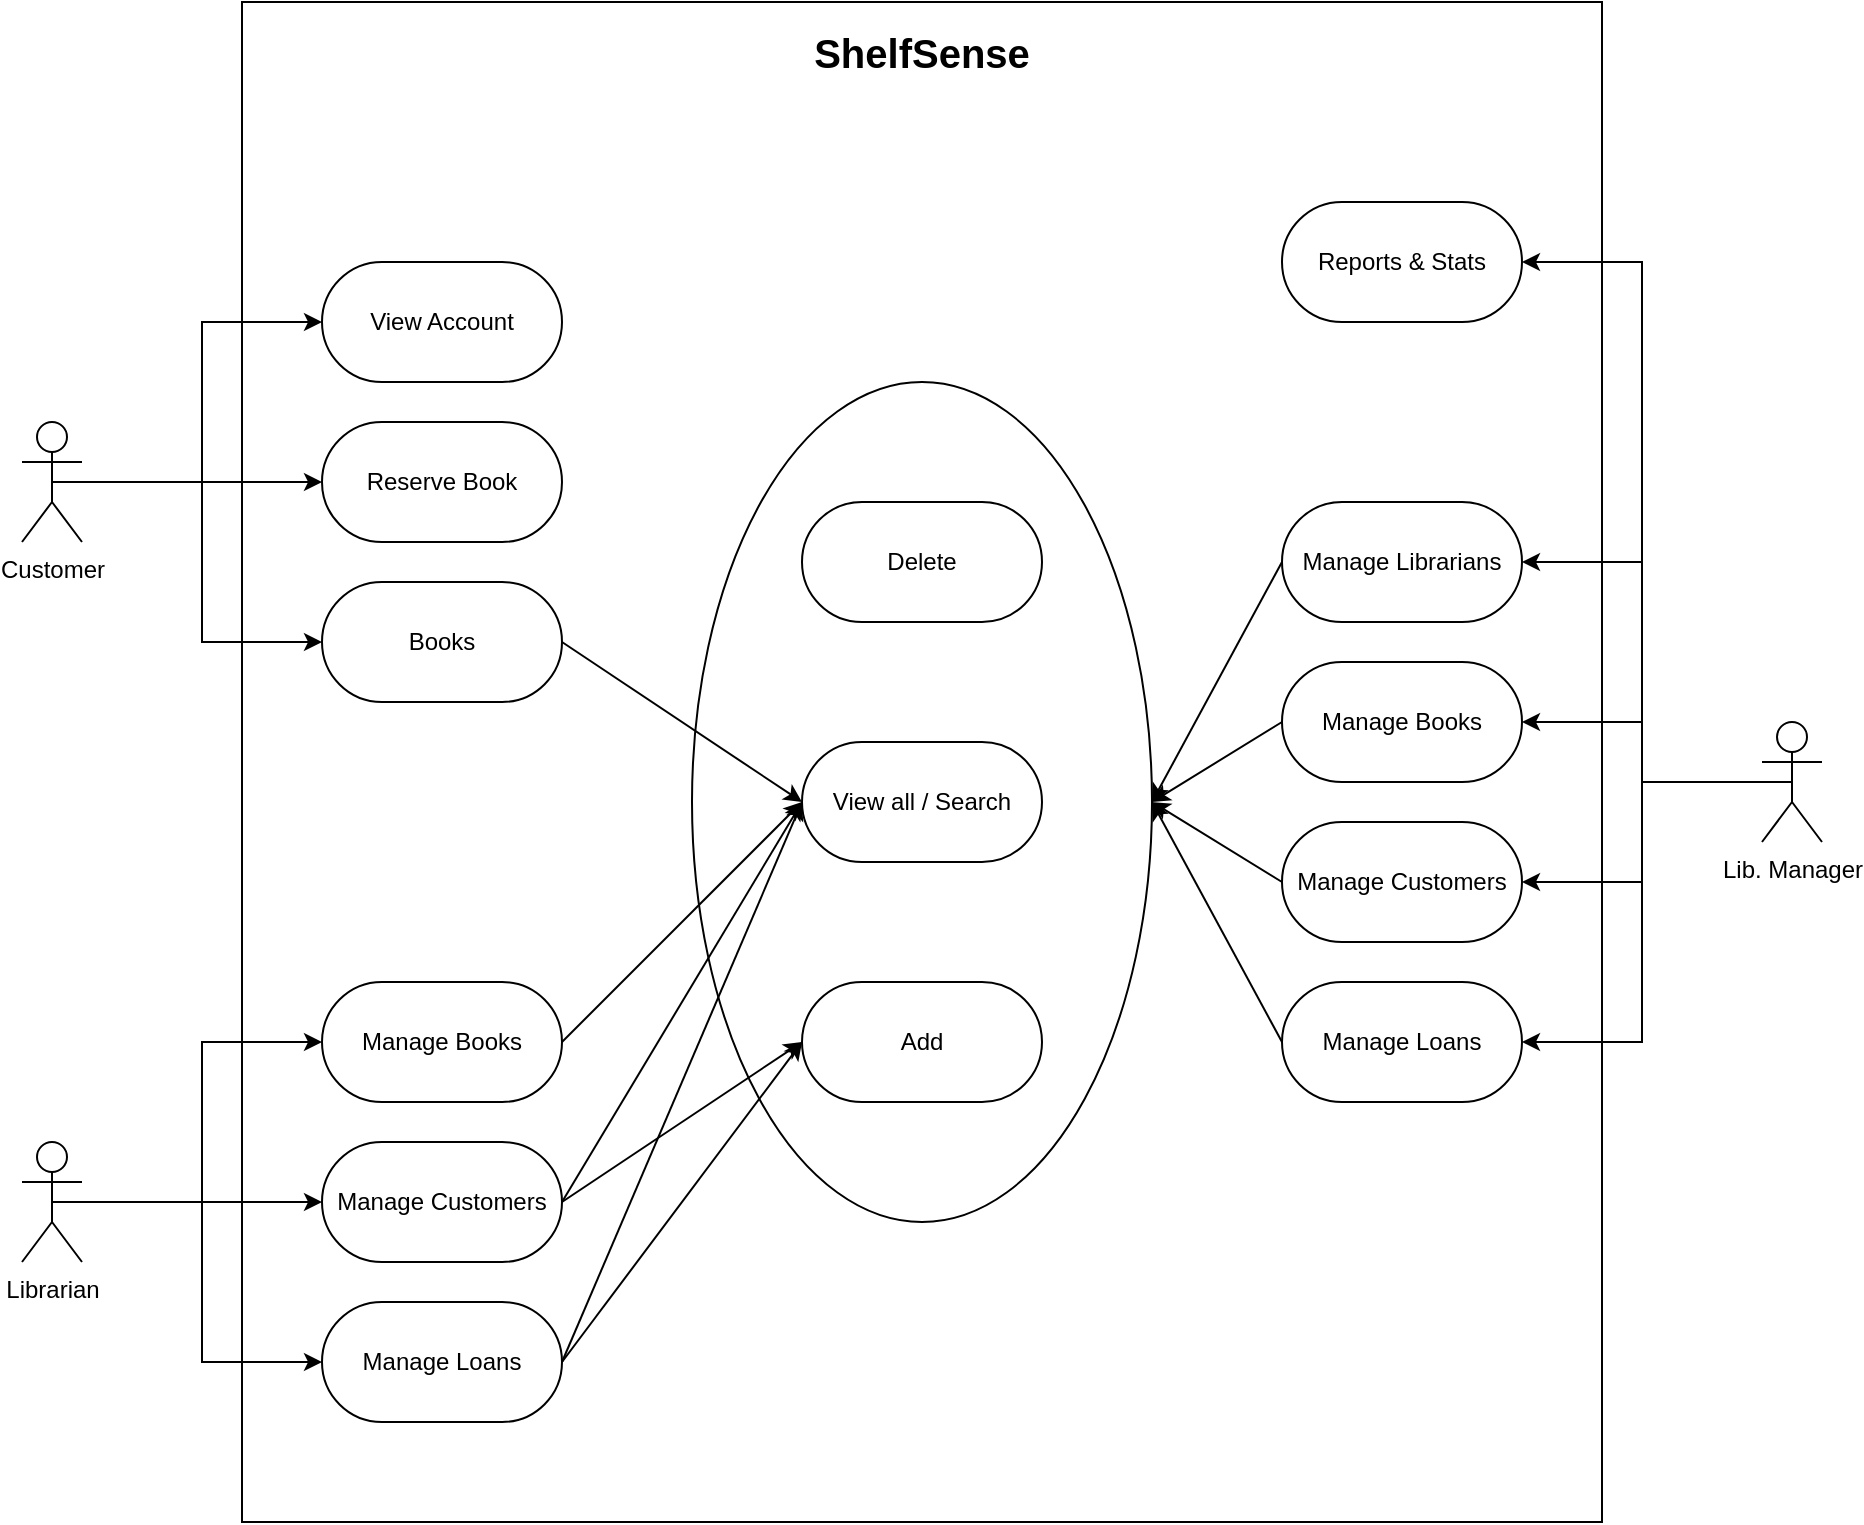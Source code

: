 <mxfile version="21.6.5" type="device">
  <diagram name="Page-1" id="aIU8cEM46bw1vfyrzj9h">
    <mxGraphModel dx="1945" dy="1148" grid="1" gridSize="10" guides="1" tooltips="1" connect="1" arrows="1" fold="1" page="1" pageScale="1" pageWidth="850" pageHeight="1100" math="0" shadow="0">
      <root>
        <mxCell id="0" />
        <mxCell id="1" parent="0" />
        <mxCell id="EySe7FvU_CyyU7aw_thz-1" value="" style="rounded=0;whiteSpace=wrap;html=1;fillColor=none;" vertex="1" parent="1">
          <mxGeometry x="40" y="40" width="680" height="760" as="geometry" />
        </mxCell>
        <mxCell id="EySe7FvU_CyyU7aw_thz-25" value="" style="ellipse;whiteSpace=wrap;html=1;fillColor=none;" vertex="1" parent="1">
          <mxGeometry x="265" y="230" width="230" height="420" as="geometry" />
        </mxCell>
        <mxCell id="EySe7FvU_CyyU7aw_thz-2" value="&lt;b&gt;&lt;font style=&quot;font-size: 20px;&quot;&gt;ShelfSense&lt;/font&gt;&lt;/b&gt;" style="text;html=1;strokeColor=none;fillColor=none;align=center;verticalAlign=middle;whiteSpace=wrap;rounded=0;" vertex="1" parent="1">
          <mxGeometry x="350" y="50" width="60" height="30" as="geometry" />
        </mxCell>
        <mxCell id="EySe7FvU_CyyU7aw_thz-28" style="edgeStyle=orthogonalEdgeStyle;rounded=0;orthogonalLoop=1;jettySize=auto;html=1;exitX=0.5;exitY=0.5;exitDx=0;exitDy=0;exitPerimeter=0;entryX=0;entryY=0.5;entryDx=0;entryDy=0;" edge="1" parent="1" source="EySe7FvU_CyyU7aw_thz-3" target="EySe7FvU_CyyU7aw_thz-16">
          <mxGeometry relative="1" as="geometry" />
        </mxCell>
        <mxCell id="EySe7FvU_CyyU7aw_thz-29" style="edgeStyle=orthogonalEdgeStyle;rounded=0;orthogonalLoop=1;jettySize=auto;html=1;exitX=0.5;exitY=0.5;exitDx=0;exitDy=0;exitPerimeter=0;entryX=0;entryY=0.5;entryDx=0;entryDy=0;" edge="1" parent="1" source="EySe7FvU_CyyU7aw_thz-3" target="EySe7FvU_CyyU7aw_thz-17">
          <mxGeometry relative="1" as="geometry" />
        </mxCell>
        <mxCell id="EySe7FvU_CyyU7aw_thz-30" style="edgeStyle=orthogonalEdgeStyle;rounded=0;orthogonalLoop=1;jettySize=auto;html=1;exitX=0.5;exitY=0.5;exitDx=0;exitDy=0;exitPerimeter=0;entryX=0;entryY=0.5;entryDx=0;entryDy=0;" edge="1" parent="1" source="EySe7FvU_CyyU7aw_thz-3" target="EySe7FvU_CyyU7aw_thz-27">
          <mxGeometry relative="1" as="geometry" />
        </mxCell>
        <mxCell id="EySe7FvU_CyyU7aw_thz-3" value="Customer" style="shape=umlActor;verticalLabelPosition=bottom;verticalAlign=top;html=1;outlineConnect=0;" vertex="1" parent="1">
          <mxGeometry x="-70" y="250" width="30" height="60" as="geometry" />
        </mxCell>
        <mxCell id="EySe7FvU_CyyU7aw_thz-58" style="edgeStyle=orthogonalEdgeStyle;rounded=0;orthogonalLoop=1;jettySize=auto;html=1;exitX=0.5;exitY=0.5;exitDx=0;exitDy=0;exitPerimeter=0;entryX=1;entryY=0.5;entryDx=0;entryDy=0;" edge="1" parent="1" source="EySe7FvU_CyyU7aw_thz-4" target="EySe7FvU_CyyU7aw_thz-6">
          <mxGeometry relative="1" as="geometry" />
        </mxCell>
        <mxCell id="EySe7FvU_CyyU7aw_thz-59" style="edgeStyle=orthogonalEdgeStyle;rounded=0;orthogonalLoop=1;jettySize=auto;html=1;exitX=0.5;exitY=0.5;exitDx=0;exitDy=0;exitPerimeter=0;entryX=1;entryY=0.5;entryDx=0;entryDy=0;" edge="1" parent="1" source="EySe7FvU_CyyU7aw_thz-4" target="EySe7FvU_CyyU7aw_thz-10">
          <mxGeometry relative="1" as="geometry" />
        </mxCell>
        <mxCell id="EySe7FvU_CyyU7aw_thz-60" style="edgeStyle=orthogonalEdgeStyle;rounded=0;orthogonalLoop=1;jettySize=auto;html=1;exitX=0.5;exitY=0.5;exitDx=0;exitDy=0;exitPerimeter=0;entryX=1;entryY=0.5;entryDx=0;entryDy=0;" edge="1" parent="1" source="EySe7FvU_CyyU7aw_thz-4" target="EySe7FvU_CyyU7aw_thz-23">
          <mxGeometry relative="1" as="geometry" />
        </mxCell>
        <mxCell id="EySe7FvU_CyyU7aw_thz-61" style="edgeStyle=orthogonalEdgeStyle;rounded=0;orthogonalLoop=1;jettySize=auto;html=1;exitX=0.5;exitY=0.5;exitDx=0;exitDy=0;exitPerimeter=0;entryX=1;entryY=0.5;entryDx=0;entryDy=0;" edge="1" parent="1" source="EySe7FvU_CyyU7aw_thz-4" target="EySe7FvU_CyyU7aw_thz-24">
          <mxGeometry relative="1" as="geometry" />
        </mxCell>
        <mxCell id="EySe7FvU_CyyU7aw_thz-62" style="edgeStyle=orthogonalEdgeStyle;rounded=0;orthogonalLoop=1;jettySize=auto;html=1;exitX=0.5;exitY=0.5;exitDx=0;exitDy=0;exitPerimeter=0;entryX=1;entryY=0.5;entryDx=0;entryDy=0;" edge="1" parent="1" source="EySe7FvU_CyyU7aw_thz-4" target="EySe7FvU_CyyU7aw_thz-14">
          <mxGeometry relative="1" as="geometry" />
        </mxCell>
        <mxCell id="EySe7FvU_CyyU7aw_thz-4" value="Lib. Manager" style="shape=umlActor;verticalLabelPosition=bottom;verticalAlign=top;html=1;outlineConnect=0;" vertex="1" parent="1">
          <mxGeometry x="800" y="400" width="30" height="60" as="geometry" />
        </mxCell>
        <mxCell id="EySe7FvU_CyyU7aw_thz-34" style="edgeStyle=orthogonalEdgeStyle;rounded=0;orthogonalLoop=1;jettySize=auto;html=1;exitX=0.5;exitY=0.5;exitDx=0;exitDy=0;exitPerimeter=0;entryX=0;entryY=0.5;entryDx=0;entryDy=0;" edge="1" parent="1" source="EySe7FvU_CyyU7aw_thz-5" target="EySe7FvU_CyyU7aw_thz-20">
          <mxGeometry relative="1" as="geometry" />
        </mxCell>
        <mxCell id="EySe7FvU_CyyU7aw_thz-35" style="edgeStyle=orthogonalEdgeStyle;rounded=0;orthogonalLoop=1;jettySize=auto;html=1;exitX=0.5;exitY=0.5;exitDx=0;exitDy=0;exitPerimeter=0;entryX=0;entryY=0.5;entryDx=0;entryDy=0;" edge="1" parent="1" source="EySe7FvU_CyyU7aw_thz-5" target="EySe7FvU_CyyU7aw_thz-19">
          <mxGeometry relative="1" as="geometry" />
        </mxCell>
        <mxCell id="EySe7FvU_CyyU7aw_thz-39" style="edgeStyle=orthogonalEdgeStyle;rounded=0;orthogonalLoop=1;jettySize=auto;html=1;exitX=0.5;exitY=0.5;exitDx=0;exitDy=0;exitPerimeter=0;entryX=0;entryY=0.5;entryDx=0;entryDy=0;" edge="1" parent="1" source="EySe7FvU_CyyU7aw_thz-5" target="EySe7FvU_CyyU7aw_thz-21">
          <mxGeometry relative="1" as="geometry" />
        </mxCell>
        <mxCell id="EySe7FvU_CyyU7aw_thz-5" value="Librarian" style="shape=umlActor;verticalLabelPosition=bottom;verticalAlign=top;html=1;outlineConnect=0;" vertex="1" parent="1">
          <mxGeometry x="-70" y="610" width="30" height="60" as="geometry" />
        </mxCell>
        <mxCell id="EySe7FvU_CyyU7aw_thz-6" value="Manage Librarians" style="rounded=1;whiteSpace=wrap;html=1;arcSize=50;" vertex="1" parent="1">
          <mxGeometry x="560" y="290" width="120" height="60" as="geometry" />
        </mxCell>
        <mxCell id="EySe7FvU_CyyU7aw_thz-10" value="Manage Books" style="rounded=1;whiteSpace=wrap;html=1;arcSize=50;" vertex="1" parent="1">
          <mxGeometry x="560" y="370" width="120" height="60" as="geometry" />
        </mxCell>
        <mxCell id="EySe7FvU_CyyU7aw_thz-13" value="View all / Search" style="rounded=1;whiteSpace=wrap;html=1;arcSize=50;" vertex="1" parent="1">
          <mxGeometry x="320" y="410" width="120" height="60" as="geometry" />
        </mxCell>
        <mxCell id="EySe7FvU_CyyU7aw_thz-14" value="Reports &amp;amp; Stats" style="rounded=1;whiteSpace=wrap;html=1;arcSize=50;" vertex="1" parent="1">
          <mxGeometry x="560" y="140" width="120" height="60" as="geometry" />
        </mxCell>
        <mxCell id="EySe7FvU_CyyU7aw_thz-16" value="View Account" style="rounded=1;whiteSpace=wrap;html=1;arcSize=50;" vertex="1" parent="1">
          <mxGeometry x="80" y="170" width="120" height="60" as="geometry" />
        </mxCell>
        <mxCell id="EySe7FvU_CyyU7aw_thz-17" value="Reserve Book" style="rounded=1;whiteSpace=wrap;html=1;arcSize=50;" vertex="1" parent="1">
          <mxGeometry x="80" y="250" width="120" height="60" as="geometry" />
        </mxCell>
        <mxCell id="EySe7FvU_CyyU7aw_thz-18" value="Add" style="rounded=1;whiteSpace=wrap;html=1;arcSize=50;" vertex="1" parent="1">
          <mxGeometry x="320" y="530" width="120" height="60" as="geometry" />
        </mxCell>
        <mxCell id="EySe7FvU_CyyU7aw_thz-19" value="Manage Customers" style="rounded=1;whiteSpace=wrap;html=1;arcSize=50;" vertex="1" parent="1">
          <mxGeometry x="80" y="610" width="120" height="60" as="geometry" />
        </mxCell>
        <mxCell id="EySe7FvU_CyyU7aw_thz-20" value="Manage Books" style="rounded=1;whiteSpace=wrap;html=1;arcSize=50;" vertex="1" parent="1">
          <mxGeometry x="80" y="530" width="120" height="60" as="geometry" />
        </mxCell>
        <mxCell id="EySe7FvU_CyyU7aw_thz-21" value="Manage Loans" style="rounded=1;whiteSpace=wrap;html=1;arcSize=50;" vertex="1" parent="1">
          <mxGeometry x="80" y="690" width="120" height="60" as="geometry" />
        </mxCell>
        <mxCell id="EySe7FvU_CyyU7aw_thz-23" value="Manage Customers" style="rounded=1;whiteSpace=wrap;html=1;arcSize=50;" vertex="1" parent="1">
          <mxGeometry x="560" y="450" width="120" height="60" as="geometry" />
        </mxCell>
        <mxCell id="EySe7FvU_CyyU7aw_thz-24" value="Manage Loans" style="rounded=1;whiteSpace=wrap;html=1;arcSize=50;" vertex="1" parent="1">
          <mxGeometry x="560" y="530" width="120" height="60" as="geometry" />
        </mxCell>
        <mxCell id="EySe7FvU_CyyU7aw_thz-27" value="Books" style="rounded=1;whiteSpace=wrap;html=1;arcSize=50;" vertex="1" parent="1">
          <mxGeometry x="80" y="330" width="120" height="60" as="geometry" />
        </mxCell>
        <mxCell id="EySe7FvU_CyyU7aw_thz-42" value="" style="endArrow=classic;html=1;rounded=0;entryX=0;entryY=0.5;entryDx=0;entryDy=0;endFill=1;" edge="1" parent="1" target="EySe7FvU_CyyU7aw_thz-13">
          <mxGeometry width="50" height="50" relative="1" as="geometry">
            <mxPoint x="200" y="560" as="sourcePoint" />
            <mxPoint x="320" y="520" as="targetPoint" />
          </mxGeometry>
        </mxCell>
        <mxCell id="EySe7FvU_CyyU7aw_thz-44" value="" style="endArrow=classic;html=1;rounded=0;entryX=0;entryY=0.5;entryDx=0;entryDy=0;endFill=1;exitX=1;exitY=0.5;exitDx=0;exitDy=0;" edge="1" parent="1" source="EySe7FvU_CyyU7aw_thz-19" target="EySe7FvU_CyyU7aw_thz-13">
          <mxGeometry width="50" height="50" relative="1" as="geometry">
            <mxPoint x="240" y="400" as="sourcePoint" />
            <mxPoint x="360" y="360" as="targetPoint" />
          </mxGeometry>
        </mxCell>
        <mxCell id="EySe7FvU_CyyU7aw_thz-47" value="" style="endArrow=classic;html=1;rounded=0;entryX=0;entryY=0.5;entryDx=0;entryDy=0;endFill=1;exitX=1;exitY=0.5;exitDx=0;exitDy=0;" edge="1" parent="1" source="EySe7FvU_CyyU7aw_thz-19" target="EySe7FvU_CyyU7aw_thz-18">
          <mxGeometry width="50" height="50" relative="1" as="geometry">
            <mxPoint x="260" y="420" as="sourcePoint" />
            <mxPoint x="380" y="380" as="targetPoint" />
          </mxGeometry>
        </mxCell>
        <mxCell id="EySe7FvU_CyyU7aw_thz-48" value="" style="endArrow=classic;html=1;rounded=0;entryX=0;entryY=0.5;entryDx=0;entryDy=0;endFill=1;exitX=1;exitY=0.5;exitDx=0;exitDy=0;" edge="1" parent="1" source="EySe7FvU_CyyU7aw_thz-21" target="EySe7FvU_CyyU7aw_thz-13">
          <mxGeometry width="50" height="50" relative="1" as="geometry">
            <mxPoint x="270" y="430" as="sourcePoint" />
            <mxPoint x="390" y="390" as="targetPoint" />
          </mxGeometry>
        </mxCell>
        <mxCell id="EySe7FvU_CyyU7aw_thz-22" value="Delete" style="rounded=1;whiteSpace=wrap;html=1;arcSize=50;" vertex="1" parent="1">
          <mxGeometry x="320" y="290" width="120" height="60" as="geometry" />
        </mxCell>
        <mxCell id="EySe7FvU_CyyU7aw_thz-51" value="" style="endArrow=classic;html=1;rounded=0;entryX=0;entryY=0.5;entryDx=0;entryDy=0;endFill=1;" edge="1" parent="1" target="EySe7FvU_CyyU7aw_thz-18">
          <mxGeometry width="50" height="50" relative="1" as="geometry">
            <mxPoint x="200" y="720" as="sourcePoint" />
            <mxPoint x="380" y="660" as="targetPoint" />
          </mxGeometry>
        </mxCell>
        <mxCell id="EySe7FvU_CyyU7aw_thz-52" value="" style="endArrow=classic;html=1;rounded=0;entryX=0;entryY=0.5;entryDx=0;entryDy=0;endFill=1;" edge="1" parent="1" target="EySe7FvU_CyyU7aw_thz-13">
          <mxGeometry width="50" height="50" relative="1" as="geometry">
            <mxPoint x="200" y="360" as="sourcePoint" />
            <mxPoint x="320" y="320" as="targetPoint" />
          </mxGeometry>
        </mxCell>
        <mxCell id="EySe7FvU_CyyU7aw_thz-53" value="" style="endArrow=classic;html=1;rounded=0;entryX=1;entryY=0.5;entryDx=0;entryDy=0;endFill=1;exitX=0;exitY=0.5;exitDx=0;exitDy=0;" edge="1" parent="1" source="EySe7FvU_CyyU7aw_thz-10" target="EySe7FvU_CyyU7aw_thz-25">
          <mxGeometry width="50" height="50" relative="1" as="geometry">
            <mxPoint x="420" y="370" as="sourcePoint" />
            <mxPoint x="540" y="330" as="targetPoint" />
          </mxGeometry>
        </mxCell>
        <mxCell id="EySe7FvU_CyyU7aw_thz-54" value="" style="endArrow=classic;html=1;rounded=0;entryX=1;entryY=0.5;entryDx=0;entryDy=0;endFill=1;exitX=0;exitY=0.5;exitDx=0;exitDy=0;" edge="1" parent="1" source="EySe7FvU_CyyU7aw_thz-6" target="EySe7FvU_CyyU7aw_thz-25">
          <mxGeometry width="50" height="50" relative="1" as="geometry">
            <mxPoint x="310" y="470" as="sourcePoint" />
            <mxPoint x="430" y="430" as="targetPoint" />
          </mxGeometry>
        </mxCell>
        <mxCell id="EySe7FvU_CyyU7aw_thz-55" value="" style="endArrow=classic;html=1;rounded=0;entryX=1;entryY=0.5;entryDx=0;entryDy=0;endFill=1;exitX=0;exitY=0.5;exitDx=0;exitDy=0;" edge="1" parent="1" source="EySe7FvU_CyyU7aw_thz-23" target="EySe7FvU_CyyU7aw_thz-25">
          <mxGeometry width="50" height="50" relative="1" as="geometry">
            <mxPoint x="320" y="480" as="sourcePoint" />
            <mxPoint x="440" y="440" as="targetPoint" />
          </mxGeometry>
        </mxCell>
        <mxCell id="EySe7FvU_CyyU7aw_thz-56" value="" style="endArrow=classic;html=1;rounded=0;endFill=1;exitX=0;exitY=0.5;exitDx=0;exitDy=0;entryX=1;entryY=0.5;entryDx=0;entryDy=0;" edge="1" parent="1" source="EySe7FvU_CyyU7aw_thz-24" target="EySe7FvU_CyyU7aw_thz-25">
          <mxGeometry width="50" height="50" relative="1" as="geometry">
            <mxPoint x="519.84" y="439.6" as="sourcePoint" />
            <mxPoint x="490" y="440" as="targetPoint" />
          </mxGeometry>
        </mxCell>
      </root>
    </mxGraphModel>
  </diagram>
</mxfile>
